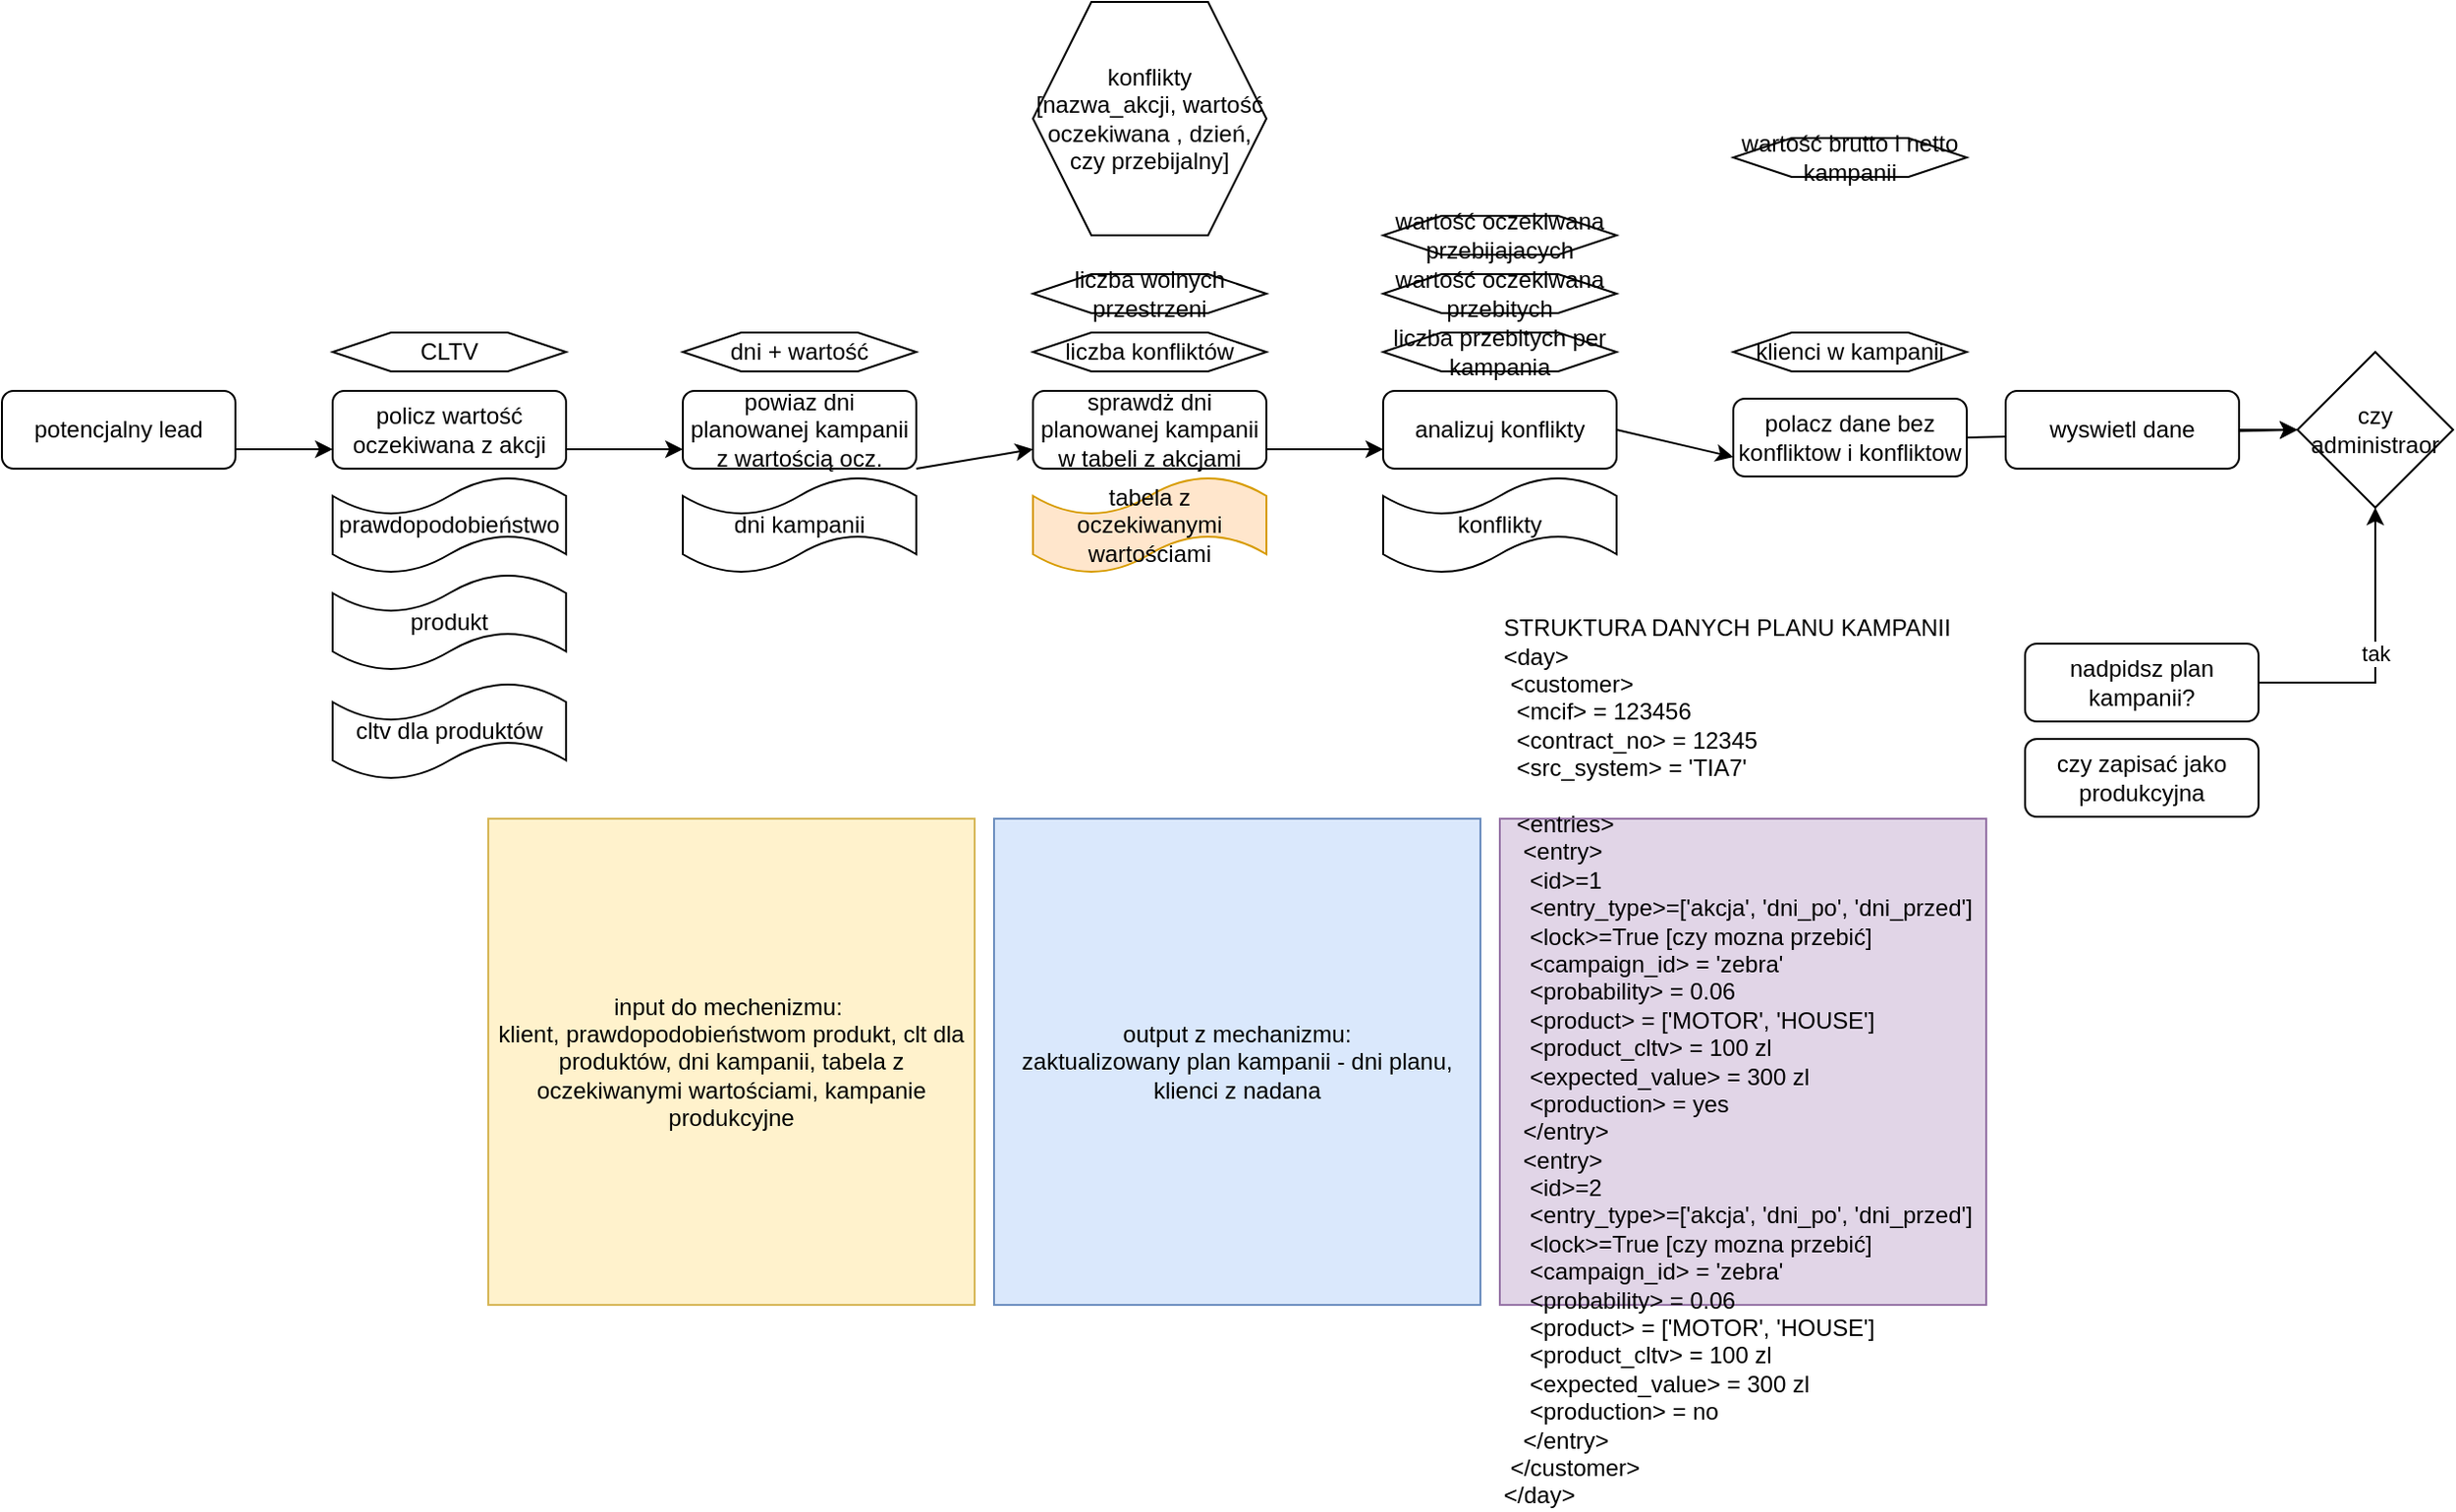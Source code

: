 <mxfile version="12.8.5" type="github">
  <diagram id="C5RBs43oDa-KdzZeNtuy" name="Page-1">
    <mxGraphModel dx="1248" dy="1801" grid="1" gridSize="10" guides="1" tooltips="1" connect="1" arrows="1" fold="1" page="1" pageScale="1" pageWidth="827" pageHeight="1169" math="0" shadow="0">
      <root>
        <mxCell id="WIyWlLk6GJQsqaUBKTNV-0" />
        <mxCell id="WIyWlLk6GJQsqaUBKTNV-1" parent="WIyWlLk6GJQsqaUBKTNV-0" />
        <mxCell id="WIyWlLk6GJQsqaUBKTNV-3" value="potencjalny lead" style="rounded=1;whiteSpace=wrap;html=1;fontSize=12;glass=0;strokeWidth=1;shadow=0;" parent="WIyWlLk6GJQsqaUBKTNV-1" vertex="1">
          <mxGeometry x="30" y="160" width="120" height="40" as="geometry" />
        </mxCell>
        <mxCell id="OFxlPEd7bwp5kQd3wbr0-0" value="policz wartość oczekiwana z akcji" style="rounded=1;whiteSpace=wrap;html=1;fontSize=12;glass=0;strokeWidth=1;shadow=0;" vertex="1" parent="WIyWlLk6GJQsqaUBKTNV-1">
          <mxGeometry x="200" y="160" width="120" height="40" as="geometry" />
        </mxCell>
        <mxCell id="OFxlPEd7bwp5kQd3wbr0-1" value="" style="endArrow=classic;html=1;exitX=1;exitY=0.75;exitDx=0;exitDy=0;entryX=0;entryY=0.75;entryDx=0;entryDy=0;" edge="1" parent="WIyWlLk6GJQsqaUBKTNV-1" source="WIyWlLk6GJQsqaUBKTNV-3" target="OFxlPEd7bwp5kQd3wbr0-0">
          <mxGeometry width="50" height="50" relative="1" as="geometry">
            <mxPoint x="390" y="350" as="sourcePoint" />
            <mxPoint x="440" y="300" as="targetPoint" />
          </mxGeometry>
        </mxCell>
        <mxCell id="OFxlPEd7bwp5kQd3wbr0-3" value="prawdopodobieństwo" style="shape=tape;whiteSpace=wrap;html=1;" vertex="1" parent="WIyWlLk6GJQsqaUBKTNV-1">
          <mxGeometry x="200" y="204" width="120" height="50" as="geometry" />
        </mxCell>
        <mxCell id="OFxlPEd7bwp5kQd3wbr0-4" value="produkt" style="shape=tape;whiteSpace=wrap;html=1;" vertex="1" parent="WIyWlLk6GJQsqaUBKTNV-1">
          <mxGeometry x="200" y="254" width="120" height="50" as="geometry" />
        </mxCell>
        <mxCell id="OFxlPEd7bwp5kQd3wbr0-5" value="cltv dla produktów" style="shape=tape;whiteSpace=wrap;html=1;" vertex="1" parent="WIyWlLk6GJQsqaUBKTNV-1">
          <mxGeometry x="200" y="310" width="120" height="50" as="geometry" />
        </mxCell>
        <mxCell id="OFxlPEd7bwp5kQd3wbr0-6" value="powiaz dni planowanej kampanii z wartością ocz." style="rounded=1;whiteSpace=wrap;html=1;fontSize=12;glass=0;strokeWidth=1;shadow=0;" vertex="1" parent="WIyWlLk6GJQsqaUBKTNV-1">
          <mxGeometry x="380" y="160" width="120" height="40" as="geometry" />
        </mxCell>
        <mxCell id="OFxlPEd7bwp5kQd3wbr0-7" value="dni kampanii" style="shape=tape;whiteSpace=wrap;html=1;" vertex="1" parent="WIyWlLk6GJQsqaUBKTNV-1">
          <mxGeometry x="380" y="204" width="120" height="50" as="geometry" />
        </mxCell>
        <mxCell id="OFxlPEd7bwp5kQd3wbr0-9" value="" style="endArrow=classic;html=1;exitX=1;exitY=0.75;exitDx=0;exitDy=0;entryX=0;entryY=0.75;entryDx=0;entryDy=0;" edge="1" parent="WIyWlLk6GJQsqaUBKTNV-1" source="OFxlPEd7bwp5kQd3wbr0-0" target="OFxlPEd7bwp5kQd3wbr0-6">
          <mxGeometry width="50" height="50" relative="1" as="geometry">
            <mxPoint x="330" y="179.5" as="sourcePoint" />
            <mxPoint x="380" y="179.5" as="targetPoint" />
          </mxGeometry>
        </mxCell>
        <mxCell id="OFxlPEd7bwp5kQd3wbr0-10" value="sprawdż dni planowanej kampanii w tabeli z akcjami" style="rounded=1;whiteSpace=wrap;html=1;fontSize=12;glass=0;strokeWidth=1;shadow=0;" vertex="1" parent="WIyWlLk6GJQsqaUBKTNV-1">
          <mxGeometry x="560" y="160" width="120" height="40" as="geometry" />
        </mxCell>
        <mxCell id="OFxlPEd7bwp5kQd3wbr0-11" value="" style="endArrow=classic;html=1;exitX=1;exitY=1;exitDx=0;exitDy=0;entryX=0;entryY=0.75;entryDx=0;entryDy=0;" edge="1" parent="WIyWlLk6GJQsqaUBKTNV-1" target="OFxlPEd7bwp5kQd3wbr0-10" source="OFxlPEd7bwp5kQd3wbr0-6">
          <mxGeometry width="50" height="50" relative="1" as="geometry">
            <mxPoint x="500" y="190" as="sourcePoint" />
            <mxPoint x="560" y="179.5" as="targetPoint" />
          </mxGeometry>
        </mxCell>
        <mxCell id="OFxlPEd7bwp5kQd3wbr0-12" value="tabela z oczekiwanymi wartościami" style="shape=tape;whiteSpace=wrap;html=1;fillColor=#ffe6cc;strokeColor=#d79b00;" vertex="1" parent="WIyWlLk6GJQsqaUBKTNV-1">
          <mxGeometry x="560" y="204" width="120" height="50" as="geometry" />
        </mxCell>
        <mxCell id="OFxlPEd7bwp5kQd3wbr0-14" value="CLTV" style="shape=hexagon;perimeter=hexagonPerimeter2;whiteSpace=wrap;html=1;" vertex="1" parent="WIyWlLk6GJQsqaUBKTNV-1">
          <mxGeometry x="200" y="130" width="120" height="20" as="geometry" />
        </mxCell>
        <mxCell id="OFxlPEd7bwp5kQd3wbr0-15" value="dni + wartość" style="shape=hexagon;perimeter=hexagonPerimeter2;whiteSpace=wrap;html=1;" vertex="1" parent="WIyWlLk6GJQsqaUBKTNV-1">
          <mxGeometry x="380" y="130" width="120" height="20" as="geometry" />
        </mxCell>
        <mxCell id="OFxlPEd7bwp5kQd3wbr0-16" value="liczba konfliktów" style="shape=hexagon;perimeter=hexagonPerimeter2;whiteSpace=wrap;html=1;" vertex="1" parent="WIyWlLk6GJQsqaUBKTNV-1">
          <mxGeometry x="560" y="130" width="120" height="20" as="geometry" />
        </mxCell>
        <mxCell id="OFxlPEd7bwp5kQd3wbr0-17" value="liczba wolnych przestrzeni" style="shape=hexagon;perimeter=hexagonPerimeter2;whiteSpace=wrap;html=1;" vertex="1" parent="WIyWlLk6GJQsqaUBKTNV-1">
          <mxGeometry x="560" y="100" width="120" height="20" as="geometry" />
        </mxCell>
        <mxCell id="OFxlPEd7bwp5kQd3wbr0-18" value="analizuj konflikty" style="rounded=1;whiteSpace=wrap;html=1;fontSize=12;glass=0;strokeWidth=1;shadow=0;" vertex="1" parent="WIyWlLk6GJQsqaUBKTNV-1">
          <mxGeometry x="740" y="160" width="120" height="40" as="geometry" />
        </mxCell>
        <mxCell id="OFxlPEd7bwp5kQd3wbr0-19" value="" style="endArrow=classic;html=1;entryX=0;entryY=0.75;entryDx=0;entryDy=0;" edge="1" parent="WIyWlLk6GJQsqaUBKTNV-1" target="OFxlPEd7bwp5kQd3wbr0-18">
          <mxGeometry width="50" height="50" relative="1" as="geometry">
            <mxPoint x="680" y="190" as="sourcePoint" />
            <mxPoint x="740" y="179.5" as="targetPoint" />
          </mxGeometry>
        </mxCell>
        <mxCell id="OFxlPEd7bwp5kQd3wbr0-20" value="konflikty" style="shape=tape;whiteSpace=wrap;html=1;" vertex="1" parent="WIyWlLk6GJQsqaUBKTNV-1">
          <mxGeometry x="740" y="204" width="120" height="50" as="geometry" />
        </mxCell>
        <mxCell id="OFxlPEd7bwp5kQd3wbr0-21" value="konflikty [nazwa_akcji, wartość oczekiwana , dzień, czy przebijalny]" style="shape=hexagon;perimeter=hexagonPerimeter2;whiteSpace=wrap;html=1;" vertex="1" parent="WIyWlLk6GJQsqaUBKTNV-1">
          <mxGeometry x="560" y="-40" width="120" height="120" as="geometry" />
        </mxCell>
        <mxCell id="OFxlPEd7bwp5kQd3wbr0-22" value="liczba przebitych per kampania" style="shape=hexagon;perimeter=hexagonPerimeter2;whiteSpace=wrap;html=1;" vertex="1" parent="WIyWlLk6GJQsqaUBKTNV-1">
          <mxGeometry x="740" y="130" width="120" height="20" as="geometry" />
        </mxCell>
        <mxCell id="OFxlPEd7bwp5kQd3wbr0-23" value="wartość oczekiwana przebitych" style="shape=hexagon;perimeter=hexagonPerimeter2;whiteSpace=wrap;html=1;" vertex="1" parent="WIyWlLk6GJQsqaUBKTNV-1">
          <mxGeometry x="740" y="100" width="120" height="20" as="geometry" />
        </mxCell>
        <mxCell id="OFxlPEd7bwp5kQd3wbr0-24" value="wartość oczekiwana przebijajacych" style="shape=hexagon;perimeter=hexagonPerimeter2;whiteSpace=wrap;html=1;" vertex="1" parent="WIyWlLk6GJQsqaUBKTNV-1">
          <mxGeometry x="740" y="70" width="120" height="20" as="geometry" />
        </mxCell>
        <mxCell id="OFxlPEd7bwp5kQd3wbr0-25" value="wartość brutto i netto kampanii" style="shape=hexagon;perimeter=hexagonPerimeter2;whiteSpace=wrap;html=1;" vertex="1" parent="WIyWlLk6GJQsqaUBKTNV-1">
          <mxGeometry x="920" y="30" width="120" height="20" as="geometry" />
        </mxCell>
        <mxCell id="OFxlPEd7bwp5kQd3wbr0-28" value="polacz dane bez konfliktow i konfliktow" style="rounded=1;whiteSpace=wrap;html=1;fontSize=12;glass=0;strokeWidth=1;shadow=0;" vertex="1" parent="WIyWlLk6GJQsqaUBKTNV-1">
          <mxGeometry x="920" y="164" width="120" height="40" as="geometry" />
        </mxCell>
        <mxCell id="OFxlPEd7bwp5kQd3wbr0-29" value="" style="endArrow=classic;html=1;entryX=0;entryY=0.75;entryDx=0;entryDy=0;exitX=1;exitY=0.5;exitDx=0;exitDy=0;" edge="1" parent="WIyWlLk6GJQsqaUBKTNV-1" target="OFxlPEd7bwp5kQd3wbr0-28" source="OFxlPEd7bwp5kQd3wbr0-18">
          <mxGeometry width="50" height="50" relative="1" as="geometry">
            <mxPoint x="860" y="194" as="sourcePoint" />
            <mxPoint x="920" y="183.5" as="targetPoint" />
          </mxGeometry>
        </mxCell>
        <mxCell id="OFxlPEd7bwp5kQd3wbr0-30" value="klienci w kampanii" style="shape=hexagon;perimeter=hexagonPerimeter2;whiteSpace=wrap;html=1;" vertex="1" parent="WIyWlLk6GJQsqaUBKTNV-1">
          <mxGeometry x="920" y="130" width="120" height="20" as="geometry" />
        </mxCell>
        <mxCell id="OFxlPEd7bwp5kQd3wbr0-32" value="czy administraor" style="rhombus;whiteSpace=wrap;html=1;" vertex="1" parent="WIyWlLk6GJQsqaUBKTNV-1">
          <mxGeometry x="1210" y="140" width="80" height="80" as="geometry" />
        </mxCell>
        <mxCell id="OFxlPEd7bwp5kQd3wbr0-33" value="" style="endArrow=classic;html=1;entryX=0;entryY=0.5;entryDx=0;entryDy=0;exitX=1;exitY=0.5;exitDx=0;exitDy=0;" edge="1" parent="WIyWlLk6GJQsqaUBKTNV-1" source="OFxlPEd7bwp5kQd3wbr0-28" target="OFxlPEd7bwp5kQd3wbr0-32">
          <mxGeometry width="50" height="50" relative="1" as="geometry">
            <mxPoint x="1050" y="190" as="sourcePoint" />
            <mxPoint x="1110" y="204" as="targetPoint" />
          </mxGeometry>
        </mxCell>
        <mxCell id="OFxlPEd7bwp5kQd3wbr0-36" value="tak" style="edgeStyle=orthogonalEdgeStyle;rounded=0;orthogonalLoop=1;jettySize=auto;html=1;" edge="1" parent="WIyWlLk6GJQsqaUBKTNV-1" source="OFxlPEd7bwp5kQd3wbr0-35" target="OFxlPEd7bwp5kQd3wbr0-32">
          <mxGeometry relative="1" as="geometry" />
        </mxCell>
        <mxCell id="OFxlPEd7bwp5kQd3wbr0-35" value="nadpidsz plan kampanii?" style="rounded=1;whiteSpace=wrap;html=1;fontSize=12;glass=0;strokeWidth=1;shadow=0;" vertex="1" parent="WIyWlLk6GJQsqaUBKTNV-1">
          <mxGeometry x="1070" y="290" width="120" height="40" as="geometry" />
        </mxCell>
        <mxCell id="OFxlPEd7bwp5kQd3wbr0-42" value="" style="edgeStyle=orthogonalEdgeStyle;rounded=0;orthogonalLoop=1;jettySize=auto;html=1;" edge="1" parent="WIyWlLk6GJQsqaUBKTNV-1" source="OFxlPEd7bwp5kQd3wbr0-37" target="OFxlPEd7bwp5kQd3wbr0-32">
          <mxGeometry relative="1" as="geometry" />
        </mxCell>
        <mxCell id="OFxlPEd7bwp5kQd3wbr0-37" value="wyswietl dane" style="rounded=1;whiteSpace=wrap;html=1;fontSize=12;glass=0;strokeWidth=1;shadow=0;" vertex="1" parent="WIyWlLk6GJQsqaUBKTNV-1">
          <mxGeometry x="1060" y="160" width="120" height="40" as="geometry" />
        </mxCell>
        <mxCell id="OFxlPEd7bwp5kQd3wbr0-40" value="input do mechenizmu:&amp;nbsp;&lt;br&gt;klient, prawdopodobieństwom produkt, clt dla produktów, dni kampanii, tabela z oczekiwanymi wartościami, kampanie produkcyjne" style="whiteSpace=wrap;html=1;aspect=fixed;fillColor=#fff2cc;strokeColor=#d6b656;" vertex="1" parent="WIyWlLk6GJQsqaUBKTNV-1">
          <mxGeometry x="280" y="380" width="250" height="250" as="geometry" />
        </mxCell>
        <mxCell id="OFxlPEd7bwp5kQd3wbr0-41" value="czy zapisać jako produkcyjna" style="rounded=1;whiteSpace=wrap;html=1;fontSize=12;glass=0;strokeWidth=1;shadow=0;" vertex="1" parent="WIyWlLk6GJQsqaUBKTNV-1">
          <mxGeometry x="1070" y="339" width="120" height="40" as="geometry" />
        </mxCell>
        <mxCell id="OFxlPEd7bwp5kQd3wbr0-43" value="output z mechanizmu:&lt;br&gt;zaktualizowany plan kampanii - dni planu,&lt;br&gt;klienci z nadana" style="whiteSpace=wrap;html=1;aspect=fixed;fillColor=#dae8fc;strokeColor=#6c8ebf;" vertex="1" parent="WIyWlLk6GJQsqaUBKTNV-1">
          <mxGeometry x="540" y="380" width="250" height="250" as="geometry" />
        </mxCell>
        <mxCell id="OFxlPEd7bwp5kQd3wbr0-44" value="STRUKTURA DANYCH PLANU KAMPANII&lt;br&gt;&lt;div&gt;&amp;lt;day&amp;gt;&lt;/div&gt;&lt;div&gt;&lt;span style=&quot;white-space: pre&quot;&gt;	&lt;/span&gt;&amp;lt;customer&amp;gt;&lt;/div&gt;&lt;div&gt;&lt;span style=&quot;white-space: pre&quot;&gt;		&lt;/span&gt;&amp;lt;mcif&amp;gt; = 123456&lt;/div&gt;&lt;div&gt;&lt;span style=&quot;white-space: pre&quot;&gt;		&lt;/span&gt;&amp;lt;contract_no&amp;gt; = 12345&lt;/div&gt;&lt;div&gt;&lt;span style=&quot;white-space: pre&quot;&gt;		&lt;/span&gt;&amp;lt;src_system&amp;gt; = &#39;TIA7&#39;&lt;/div&gt;&lt;div&gt;&lt;span style=&quot;white-space: pre&quot;&gt;	&lt;/span&gt;&lt;/div&gt;&lt;div&gt;&lt;span style=&quot;white-space: pre&quot;&gt;		&lt;/span&gt;&amp;lt;entries&amp;gt;&lt;/div&gt;&lt;div&gt;&lt;span style=&quot;white-space: pre&quot;&gt;			&lt;/span&gt;&amp;lt;entry&amp;gt;&lt;/div&gt;&lt;div&gt;&lt;span style=&quot;white-space: pre&quot;&gt;				&lt;/span&gt;&amp;lt;id&amp;gt;=1&lt;/div&gt;&lt;div&gt;&lt;span style=&quot;white-space: pre&quot;&gt;				&lt;/span&gt;&amp;lt;entry_type&amp;gt;=[&#39;akcja&#39;, &#39;dni_po&#39;, &#39;dni_przed&#39;]&lt;/div&gt;&lt;div&gt;&lt;span style=&quot;white-space: pre&quot;&gt;				&lt;/span&gt;&amp;lt;lock&amp;gt;=True [czy mozna przebić]&lt;/div&gt;&lt;div&gt;&lt;span style=&quot;white-space: pre&quot;&gt;				&lt;/span&gt;&amp;lt;campaign_id&amp;gt; = &#39;zebra&#39;&lt;/div&gt;&lt;div&gt;&lt;span style=&quot;white-space: pre&quot;&gt;				&lt;/span&gt;&amp;lt;probability&amp;gt; = 0.06&lt;/div&gt;&lt;div&gt;&lt;span style=&quot;white-space: pre&quot;&gt;				&lt;/span&gt;&amp;lt;product&amp;gt; = [&#39;MOTOR&#39;, &#39;HOUSE&#39;]&lt;/div&gt;&lt;div&gt;&lt;span style=&quot;white-space: pre&quot;&gt;				&lt;/span&gt;&amp;lt;product_cltv&amp;gt; = 100 zl&lt;/div&gt;&lt;div&gt;&lt;span style=&quot;white-space: pre&quot;&gt;				&lt;/span&gt;&amp;lt;expected_value&amp;gt; = 300 zl&lt;/div&gt;&lt;div&gt;&lt;span style=&quot;white-space: pre&quot;&gt;				&lt;/span&gt;&amp;lt;production&amp;gt; = yes&lt;/div&gt;&lt;div&gt;&lt;span style=&quot;white-space: pre&quot;&gt;			&lt;/span&gt;&amp;lt;/entry&amp;gt;&lt;/div&gt;&lt;div&gt;&lt;span style=&quot;white-space: pre&quot;&gt;			&lt;/span&gt;&amp;lt;entry&amp;gt;&lt;/div&gt;&lt;div&gt;&lt;span style=&quot;white-space: pre&quot;&gt;				&lt;/span&gt;&amp;lt;id&amp;gt;=2&lt;/div&gt;&lt;div&gt;&lt;span style=&quot;white-space: pre&quot;&gt;				&lt;/span&gt;&amp;lt;entry_type&amp;gt;=[&#39;akcja&#39;, &#39;dni_po&#39;, &#39;dni_przed&#39;]&lt;/div&gt;&lt;div&gt;&lt;span style=&quot;white-space: pre&quot;&gt;				&lt;/span&gt;&amp;lt;lock&amp;gt;=True [czy mozna przebić]&lt;/div&gt;&lt;div&gt;&lt;span style=&quot;white-space: pre&quot;&gt;				&lt;/span&gt;&amp;lt;campaign_id&amp;gt; = &#39;zebra&#39;&lt;/div&gt;&lt;div&gt;&lt;span style=&quot;white-space: pre&quot;&gt;				&lt;/span&gt;&amp;lt;probability&amp;gt; = 0.06&lt;/div&gt;&lt;div&gt;&lt;span style=&quot;white-space: pre&quot;&gt;				&lt;/span&gt;&amp;lt;product&amp;gt; = [&#39;MOTOR&#39;, &#39;HOUSE&#39;]&lt;/div&gt;&lt;div&gt;&lt;span style=&quot;white-space: pre&quot;&gt;				&lt;/span&gt;&amp;lt;product_cltv&amp;gt; = 100 zl&lt;/div&gt;&lt;div&gt;&lt;span style=&quot;white-space: pre&quot;&gt;				&lt;/span&gt;&amp;lt;expected_value&amp;gt; = 300 zl&lt;/div&gt;&lt;div&gt;&lt;span style=&quot;white-space: pre&quot;&gt;				&lt;/span&gt;&amp;lt;production&amp;gt; = no&lt;/div&gt;&lt;div&gt;&lt;span style=&quot;white-space: pre&quot;&gt;			&lt;/span&gt;&amp;lt;/entry&amp;gt;&lt;/div&gt;&lt;div&gt;&lt;span style=&quot;white-space: pre&quot;&gt;	&lt;/span&gt;&amp;lt;/customer&amp;gt;&lt;/div&gt;&lt;div&gt;&amp;lt;/day&amp;gt;&lt;/div&gt;" style="whiteSpace=wrap;html=1;aspect=fixed;fillColor=#e1d5e7;strokeColor=#9673a6;align=left;" vertex="1" parent="WIyWlLk6GJQsqaUBKTNV-1">
          <mxGeometry x="800" y="380" width="250" height="250" as="geometry" />
        </mxCell>
      </root>
    </mxGraphModel>
  </diagram>
</mxfile>

